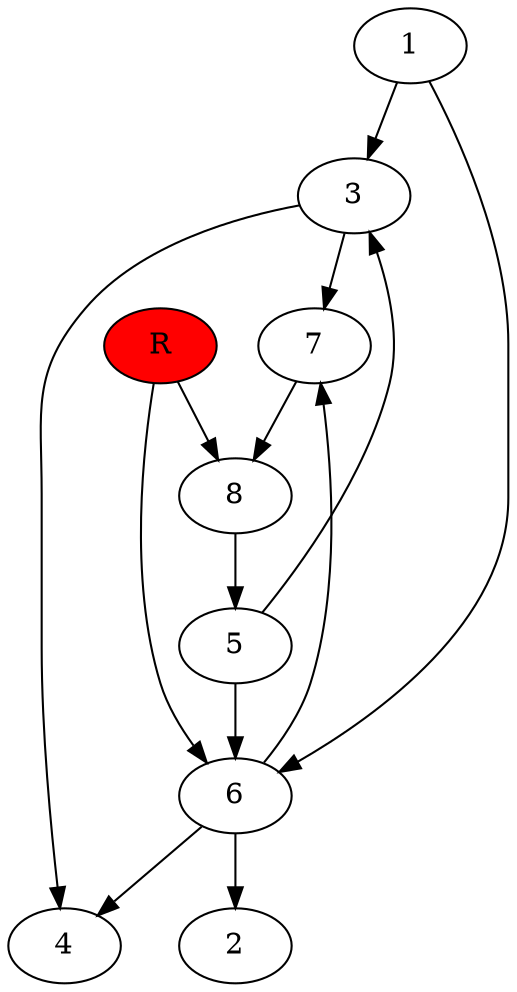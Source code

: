 digraph prb5674 {
	1
	2
	3
	4
	5
	6
	7
	8
	R [fillcolor="#ff0000" style=filled]
	1 -> 3
	1 -> 6
	3 -> 4
	3 -> 7
	5 -> 3
	5 -> 6
	6 -> 2
	6 -> 4
	6 -> 7
	7 -> 8
	8 -> 5
	R -> 6
	R -> 8
}
